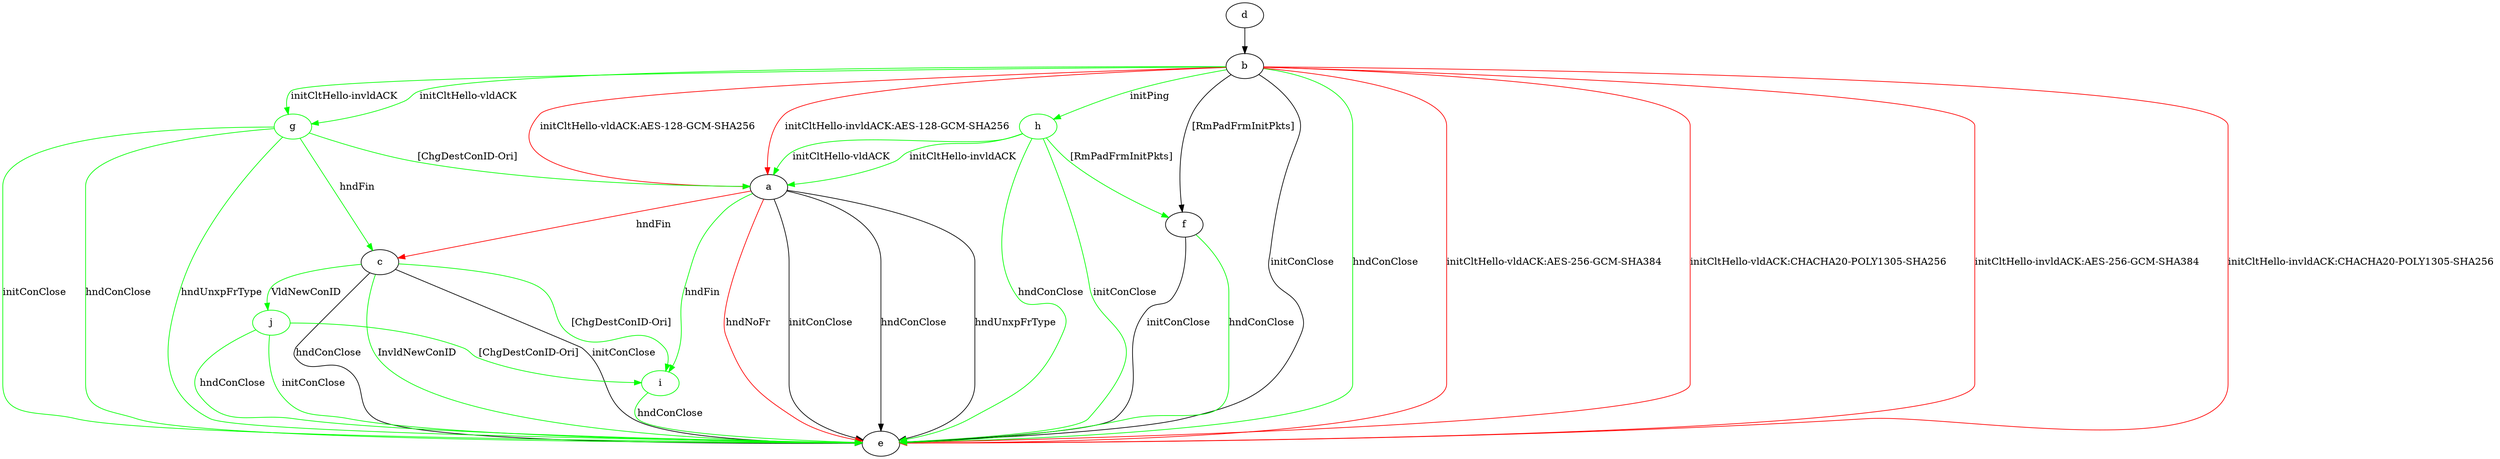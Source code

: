 digraph "" {
	a -> c	[key=0,
		color=red,
		label="hndFin "];
	a -> e	[key=0,
		label="initConClose "];
	a -> e	[key=1,
		label="hndConClose "];
	a -> e	[key=2,
		label="hndUnxpFrType "];
	a -> e	[key=3,
		color=red,
		label="hndNoFr "];
	i	[color=green];
	a -> i	[key=0,
		color=green,
		label="hndFin "];
	b -> a	[key=0,
		color=red,
		label="initCltHello-vldACK:AES-128-GCM-SHA256 "];
	b -> a	[key=1,
		color=red,
		label="initCltHello-invldACK:AES-128-GCM-SHA256 "];
	b -> e	[key=0,
		label="initConClose "];
	b -> e	[key=1,
		color=green,
		label="hndConClose "];
	b -> e	[key=2,
		color=red,
		label="initCltHello-vldACK:AES-256-GCM-SHA384 "];
	b -> e	[key=3,
		color=red,
		label="initCltHello-vldACK:CHACHA20-POLY1305-SHA256 "];
	b -> e	[key=4,
		color=red,
		label="initCltHello-invldACK:AES-256-GCM-SHA384 "];
	b -> e	[key=5,
		color=red,
		label="initCltHello-invldACK:CHACHA20-POLY1305-SHA256 "];
	b -> f	[key=0,
		label="[RmPadFrmInitPkts] "];
	g	[color=green];
	b -> g	[key=0,
		color=green,
		label="initCltHello-vldACK "];
	b -> g	[key=1,
		color=green,
		label="initCltHello-invldACK "];
	h	[color=green];
	b -> h	[key=0,
		color=green,
		label="initPing "];
	c -> e	[key=0,
		label="initConClose "];
	c -> e	[key=1,
		label="hndConClose "];
	c -> e	[key=2,
		color=green,
		label="InvldNewConID "];
	c -> i	[key=0,
		color=green,
		label="[ChgDestConID-Ori] "];
	j	[color=green];
	c -> j	[key=0,
		color=green,
		label="VldNewConID "];
	d -> b	[key=0];
	f -> e	[key=0,
		label="initConClose "];
	f -> e	[key=1,
		color=green,
		label="hndConClose "];
	g -> a	[key=0,
		color=green,
		label="[ChgDestConID-Ori] "];
	g -> c	[key=0,
		color=green,
		label="hndFin "];
	g -> e	[key=0,
		color=green,
		label="initConClose "];
	g -> e	[key=1,
		color=green,
		label="hndConClose "];
	g -> e	[key=2,
		color=green,
		label="hndUnxpFrType "];
	h -> a	[key=0,
		color=green,
		label="initCltHello-vldACK "];
	h -> a	[key=1,
		color=green,
		label="initCltHello-invldACK "];
	h -> e	[key=0,
		color=green,
		label="initConClose "];
	h -> e	[key=1,
		color=green,
		label="hndConClose "];
	h -> f	[key=0,
		color=green,
		label="[RmPadFrmInitPkts] "];
	i -> e	[key=0,
		color=green,
		label="hndConClose "];
	j -> e	[key=0,
		color=green,
		label="initConClose "];
	j -> e	[key=1,
		color=green,
		label="hndConClose "];
	j -> i	[key=0,
		color=green,
		label="[ChgDestConID-Ori] "];
}
